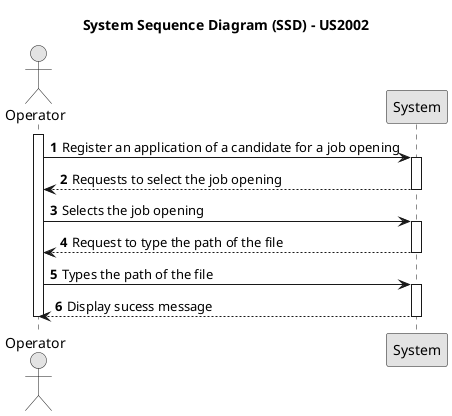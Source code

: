 @startuml
skinparam monochrome true
skinparam packageStyle rectangle
skinparam shadowing false

title System Sequence Diagram (SSD) - US2002

autonumber

actor "Operator" as OP
participant "System" as System

activate OP
OP -> System:  Register an application of a candidate for a job opening

activate System

System --> OP: Requests to select the job opening

deactivate System

OP -> System: Selects the job opening

activate System

System --> OP: Request to type the path of the file

deactivate System

OP -> System: Types the path of the file

activate System

System --> OP: Display sucess message
deactivate System

deactivate OP

@enduml